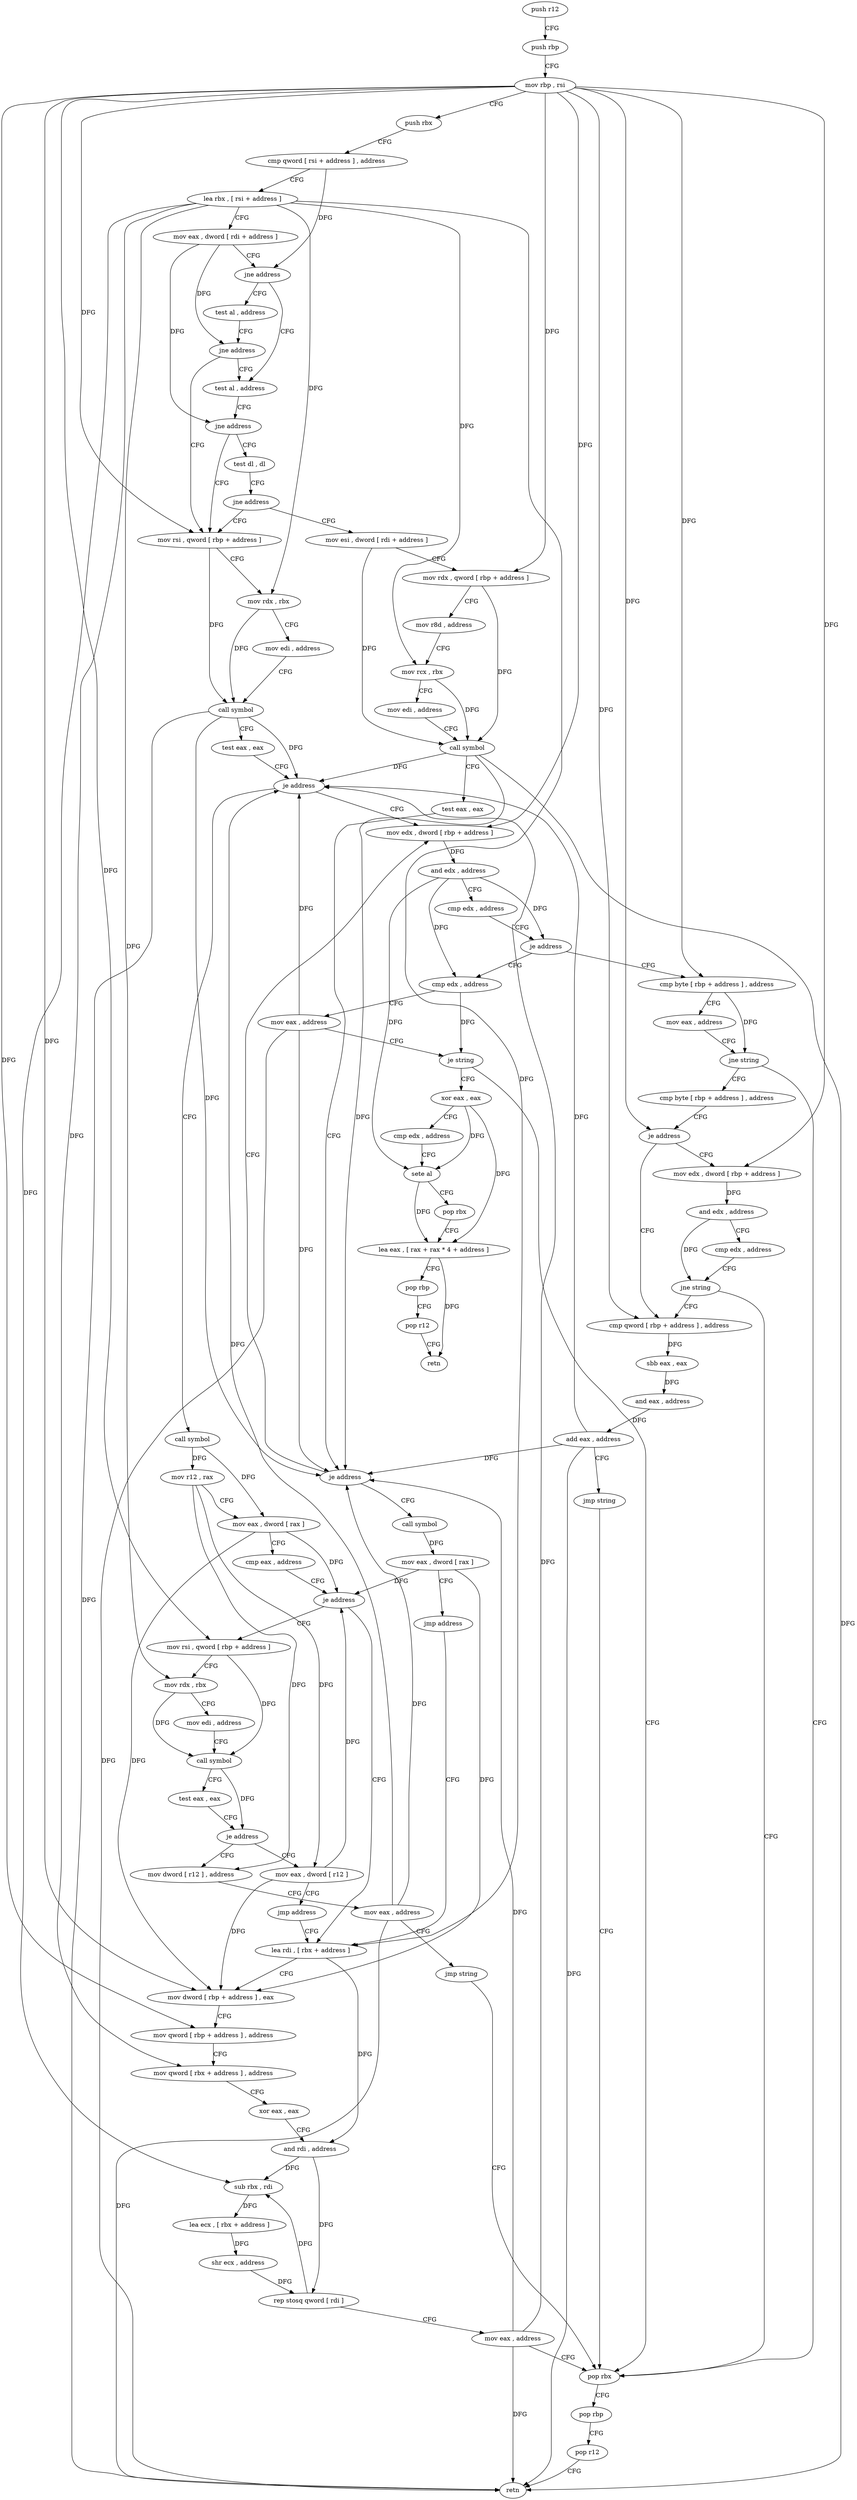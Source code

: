 digraph "func" {
"4270528" [label = "push r12" ]
"4270530" [label = "push rbp" ]
"4270531" [label = "mov rbp , rsi" ]
"4270534" [label = "push rbx" ]
"4270535" [label = "cmp qword [ rsi + address ] , address" ]
"4270540" [label = "lea rbx , [ rsi + address ]" ]
"4270544" [label = "mov eax , dword [ rdi + address ]" ]
"4270547" [label = "jne address" ]
"4270553" [label = "test al , address" ]
"4270549" [label = "test al , address" ]
"4270555" [label = "jne address" ]
"4270608" [label = "mov rsi , qword [ rbp + address ]" ]
"4270557" [label = "test dl , dl" ]
"4270551" [label = "jne address" ]
"4270612" [label = "mov rdx , rbx" ]
"4270615" [label = "mov edi , address" ]
"4270620" [label = "call symbol" ]
"4270625" [label = "test eax , eax" ]
"4270627" [label = "je address" ]
"4270712" [label = "mov edx , dword [ rbp + address ]" ]
"4270629" [label = "call symbol" ]
"4270559" [label = "jne address" ]
"4270561" [label = "mov esi , dword [ rdi + address ]" ]
"4270718" [label = "and edx , address" ]
"4270724" [label = "cmp edx , address" ]
"4270730" [label = "je address" ]
"4270768" [label = "cmp byte [ rbp + address ] , address" ]
"4270732" [label = "cmp edx , address" ]
"4270634" [label = "mov r12 , rax" ]
"4270637" [label = "mov eax , dword [ rax ]" ]
"4270639" [label = "cmp eax , address" ]
"4270642" [label = "je address" ]
"4270832" [label = "mov rsi , qword [ rbp + address ]" ]
"4270648" [label = "lea rdi , [ rbx + address ]" ]
"4270564" [label = "mov rdx , qword [ rbp + address ]" ]
"4270568" [label = "mov r8d , address" ]
"4270574" [label = "mov rcx , rbx" ]
"4270577" [label = "mov edi , address" ]
"4270582" [label = "call symbol" ]
"4270587" [label = "test eax , eax" ]
"4270589" [label = "je address" ]
"4270591" [label = "call symbol" ]
"4270775" [label = "mov eax , address" ]
"4270780" [label = "jne string" ]
"4270700" [label = "pop rbx" ]
"4270782" [label = "cmp byte [ rbp + address ] , address" ]
"4270738" [label = "mov eax , address" ]
"4270743" [label = "je string" ]
"4270745" [label = "xor eax , eax" ]
"4270836" [label = "mov rdx , rbx" ]
"4270839" [label = "mov edi , address" ]
"4270844" [label = "call symbol" ]
"4270849" [label = "test eax , eax" ]
"4270851" [label = "je address" ]
"4270864" [label = "mov dword [ r12 ] , address" ]
"4270853" [label = "mov eax , dword [ r12 ]" ]
"4270652" [label = "mov dword [ rbp + address ] , eax" ]
"4270655" [label = "mov qword [ rbp + address ] , address" ]
"4270663" [label = "mov qword [ rbx + address ] , address" ]
"4270674" [label = "xor eax , eax" ]
"4270676" [label = "and rdi , address" ]
"4270680" [label = "sub rbx , rdi" ]
"4270683" [label = "lea ecx , [ rbx + address ]" ]
"4270689" [label = "shr ecx , address" ]
"4270692" [label = "rep stosq qword [ rdi ]" ]
"4270695" [label = "mov eax , address" ]
"4270596" [label = "mov eax , dword [ rax ]" ]
"4270598" [label = "jmp address" ]
"4270701" [label = "pop rbp" ]
"4270702" [label = "pop r12" ]
"4270704" [label = "retn" ]
"4270789" [label = "je address" ]
"4270811" [label = "cmp qword [ rbp + address ] , address" ]
"4270791" [label = "mov edx , dword [ rbp + address ]" ]
"4270747" [label = "cmp edx , address" ]
"4270753" [label = "sete al" ]
"4270756" [label = "pop rbx" ]
"4270757" [label = "lea eax , [ rax + rax * 4 + address ]" ]
"4270761" [label = "pop rbp" ]
"4270762" [label = "pop r12" ]
"4270764" [label = "retn" ]
"4270872" [label = "mov eax , address" ]
"4270877" [label = "jmp string" ]
"4270857" [label = "jmp address" ]
"4270816" [label = "sbb eax , eax" ]
"4270818" [label = "and eax , address" ]
"4270821" [label = "add eax , address" ]
"4270824" [label = "jmp string" ]
"4270797" [label = "and edx , address" ]
"4270803" [label = "cmp edx , address" ]
"4270809" [label = "jne string" ]
"4270528" -> "4270530" [ label = "CFG" ]
"4270530" -> "4270531" [ label = "CFG" ]
"4270531" -> "4270534" [ label = "CFG" ]
"4270531" -> "4270608" [ label = "DFG" ]
"4270531" -> "4270712" [ label = "DFG" ]
"4270531" -> "4270564" [ label = "DFG" ]
"4270531" -> "4270768" [ label = "DFG" ]
"4270531" -> "4270832" [ label = "DFG" ]
"4270531" -> "4270652" [ label = "DFG" ]
"4270531" -> "4270655" [ label = "DFG" ]
"4270531" -> "4270789" [ label = "DFG" ]
"4270531" -> "4270811" [ label = "DFG" ]
"4270531" -> "4270791" [ label = "DFG" ]
"4270534" -> "4270535" [ label = "CFG" ]
"4270535" -> "4270540" [ label = "CFG" ]
"4270535" -> "4270547" [ label = "DFG" ]
"4270540" -> "4270544" [ label = "CFG" ]
"4270540" -> "4270612" [ label = "DFG" ]
"4270540" -> "4270574" [ label = "DFG" ]
"4270540" -> "4270836" [ label = "DFG" ]
"4270540" -> "4270648" [ label = "DFG" ]
"4270540" -> "4270663" [ label = "DFG" ]
"4270540" -> "4270680" [ label = "DFG" ]
"4270544" -> "4270547" [ label = "CFG" ]
"4270544" -> "4270555" [ label = "DFG" ]
"4270544" -> "4270551" [ label = "DFG" ]
"4270547" -> "4270553" [ label = "CFG" ]
"4270547" -> "4270549" [ label = "CFG" ]
"4270553" -> "4270555" [ label = "CFG" ]
"4270549" -> "4270551" [ label = "CFG" ]
"4270555" -> "4270608" [ label = "CFG" ]
"4270555" -> "4270557" [ label = "CFG" ]
"4270608" -> "4270612" [ label = "CFG" ]
"4270608" -> "4270620" [ label = "DFG" ]
"4270557" -> "4270559" [ label = "CFG" ]
"4270551" -> "4270608" [ label = "CFG" ]
"4270551" -> "4270553" [ label = "CFG" ]
"4270612" -> "4270615" [ label = "CFG" ]
"4270612" -> "4270620" [ label = "DFG" ]
"4270615" -> "4270620" [ label = "CFG" ]
"4270620" -> "4270625" [ label = "CFG" ]
"4270620" -> "4270627" [ label = "DFG" ]
"4270620" -> "4270589" [ label = "DFG" ]
"4270620" -> "4270704" [ label = "DFG" ]
"4270625" -> "4270627" [ label = "CFG" ]
"4270627" -> "4270712" [ label = "CFG" ]
"4270627" -> "4270629" [ label = "CFG" ]
"4270712" -> "4270718" [ label = "DFG" ]
"4270629" -> "4270634" [ label = "DFG" ]
"4270629" -> "4270637" [ label = "DFG" ]
"4270559" -> "4270608" [ label = "CFG" ]
"4270559" -> "4270561" [ label = "CFG" ]
"4270561" -> "4270564" [ label = "CFG" ]
"4270561" -> "4270582" [ label = "DFG" ]
"4270718" -> "4270724" [ label = "CFG" ]
"4270718" -> "4270730" [ label = "DFG" ]
"4270718" -> "4270732" [ label = "DFG" ]
"4270718" -> "4270753" [ label = "DFG" ]
"4270724" -> "4270730" [ label = "CFG" ]
"4270730" -> "4270768" [ label = "CFG" ]
"4270730" -> "4270732" [ label = "CFG" ]
"4270768" -> "4270775" [ label = "CFG" ]
"4270768" -> "4270780" [ label = "DFG" ]
"4270732" -> "4270738" [ label = "CFG" ]
"4270732" -> "4270743" [ label = "DFG" ]
"4270634" -> "4270637" [ label = "CFG" ]
"4270634" -> "4270864" [ label = "DFG" ]
"4270634" -> "4270853" [ label = "DFG" ]
"4270637" -> "4270639" [ label = "CFG" ]
"4270637" -> "4270642" [ label = "DFG" ]
"4270637" -> "4270652" [ label = "DFG" ]
"4270639" -> "4270642" [ label = "CFG" ]
"4270642" -> "4270832" [ label = "CFG" ]
"4270642" -> "4270648" [ label = "CFG" ]
"4270832" -> "4270836" [ label = "CFG" ]
"4270832" -> "4270844" [ label = "DFG" ]
"4270648" -> "4270652" [ label = "CFG" ]
"4270648" -> "4270676" [ label = "DFG" ]
"4270564" -> "4270568" [ label = "CFG" ]
"4270564" -> "4270582" [ label = "DFG" ]
"4270568" -> "4270574" [ label = "CFG" ]
"4270574" -> "4270577" [ label = "CFG" ]
"4270574" -> "4270582" [ label = "DFG" ]
"4270577" -> "4270582" [ label = "CFG" ]
"4270582" -> "4270587" [ label = "CFG" ]
"4270582" -> "4270627" [ label = "DFG" ]
"4270582" -> "4270589" [ label = "DFG" ]
"4270582" -> "4270704" [ label = "DFG" ]
"4270587" -> "4270589" [ label = "CFG" ]
"4270589" -> "4270712" [ label = "CFG" ]
"4270589" -> "4270591" [ label = "CFG" ]
"4270591" -> "4270596" [ label = "DFG" ]
"4270775" -> "4270780" [ label = "CFG" ]
"4270780" -> "4270700" [ label = "CFG" ]
"4270780" -> "4270782" [ label = "CFG" ]
"4270700" -> "4270701" [ label = "CFG" ]
"4270782" -> "4270789" [ label = "CFG" ]
"4270738" -> "4270743" [ label = "CFG" ]
"4270738" -> "4270627" [ label = "DFG" ]
"4270738" -> "4270589" [ label = "DFG" ]
"4270738" -> "4270704" [ label = "DFG" ]
"4270743" -> "4270700" [ label = "CFG" ]
"4270743" -> "4270745" [ label = "CFG" ]
"4270745" -> "4270747" [ label = "CFG" ]
"4270745" -> "4270753" [ label = "DFG" ]
"4270745" -> "4270757" [ label = "DFG" ]
"4270836" -> "4270839" [ label = "CFG" ]
"4270836" -> "4270844" [ label = "DFG" ]
"4270839" -> "4270844" [ label = "CFG" ]
"4270844" -> "4270849" [ label = "CFG" ]
"4270844" -> "4270851" [ label = "DFG" ]
"4270849" -> "4270851" [ label = "CFG" ]
"4270851" -> "4270864" [ label = "CFG" ]
"4270851" -> "4270853" [ label = "CFG" ]
"4270864" -> "4270872" [ label = "CFG" ]
"4270853" -> "4270857" [ label = "CFG" ]
"4270853" -> "4270642" [ label = "DFG" ]
"4270853" -> "4270652" [ label = "DFG" ]
"4270652" -> "4270655" [ label = "CFG" ]
"4270655" -> "4270663" [ label = "CFG" ]
"4270663" -> "4270674" [ label = "CFG" ]
"4270674" -> "4270676" [ label = "CFG" ]
"4270676" -> "4270680" [ label = "DFG" ]
"4270676" -> "4270692" [ label = "DFG" ]
"4270680" -> "4270683" [ label = "DFG" ]
"4270683" -> "4270689" [ label = "DFG" ]
"4270689" -> "4270692" [ label = "DFG" ]
"4270692" -> "4270695" [ label = "CFG" ]
"4270692" -> "4270680" [ label = "DFG" ]
"4270695" -> "4270700" [ label = "CFG" ]
"4270695" -> "4270627" [ label = "DFG" ]
"4270695" -> "4270589" [ label = "DFG" ]
"4270695" -> "4270704" [ label = "DFG" ]
"4270596" -> "4270598" [ label = "CFG" ]
"4270596" -> "4270642" [ label = "DFG" ]
"4270596" -> "4270652" [ label = "DFG" ]
"4270598" -> "4270648" [ label = "CFG" ]
"4270701" -> "4270702" [ label = "CFG" ]
"4270702" -> "4270704" [ label = "CFG" ]
"4270789" -> "4270811" [ label = "CFG" ]
"4270789" -> "4270791" [ label = "CFG" ]
"4270811" -> "4270816" [ label = "DFG" ]
"4270791" -> "4270797" [ label = "DFG" ]
"4270747" -> "4270753" [ label = "CFG" ]
"4270753" -> "4270756" [ label = "CFG" ]
"4270753" -> "4270757" [ label = "DFG" ]
"4270756" -> "4270757" [ label = "CFG" ]
"4270757" -> "4270761" [ label = "CFG" ]
"4270757" -> "4270764" [ label = "DFG" ]
"4270761" -> "4270762" [ label = "CFG" ]
"4270762" -> "4270764" [ label = "CFG" ]
"4270872" -> "4270877" [ label = "CFG" ]
"4270872" -> "4270627" [ label = "DFG" ]
"4270872" -> "4270589" [ label = "DFG" ]
"4270872" -> "4270704" [ label = "DFG" ]
"4270877" -> "4270700" [ label = "CFG" ]
"4270857" -> "4270648" [ label = "CFG" ]
"4270816" -> "4270818" [ label = "DFG" ]
"4270818" -> "4270821" [ label = "DFG" ]
"4270821" -> "4270824" [ label = "CFG" ]
"4270821" -> "4270627" [ label = "DFG" ]
"4270821" -> "4270589" [ label = "DFG" ]
"4270821" -> "4270704" [ label = "DFG" ]
"4270824" -> "4270700" [ label = "CFG" ]
"4270797" -> "4270803" [ label = "CFG" ]
"4270797" -> "4270809" [ label = "DFG" ]
"4270803" -> "4270809" [ label = "CFG" ]
"4270809" -> "4270700" [ label = "CFG" ]
"4270809" -> "4270811" [ label = "CFG" ]
}
